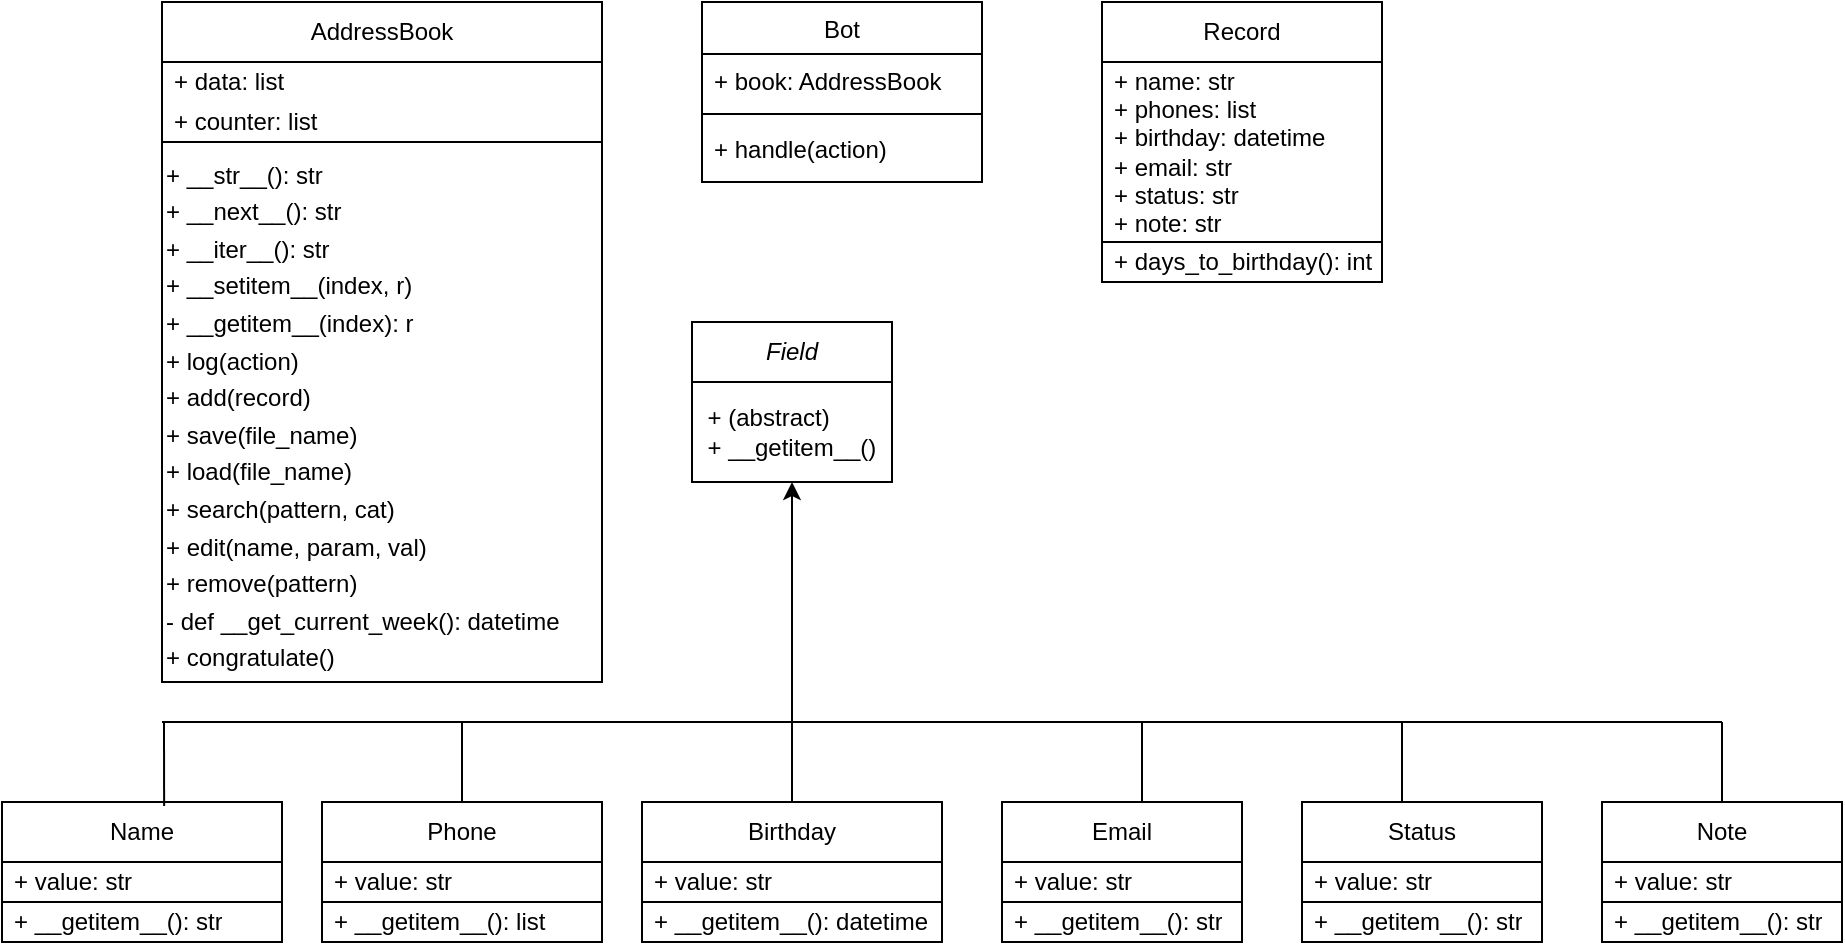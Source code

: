 <mxfile version="22.1.16" type="device">
  <diagram id="C5RBs43oDa-KdzZeNtuy" name="Page-1">
    <mxGraphModel dx="1941" dy="566" grid="1" gridSize="10" guides="1" tooltips="1" connect="1" arrows="1" fold="1" page="1" pageScale="1" pageWidth="827" pageHeight="1169" math="0" shadow="0">
      <root>
        <mxCell id="WIyWlLk6GJQsqaUBKTNV-0" />
        <mxCell id="WIyWlLk6GJQsqaUBKTNV-1" parent="WIyWlLk6GJQsqaUBKTNV-0" />
        <mxCell id="qGvmDK0fnKivZeiD-HAs-0" value="Bot" style="swimlane;fontStyle=0;align=center;verticalAlign=top;childLayout=stackLayout;horizontal=1;startSize=26;horizontalStack=0;resizeParent=1;resizeLast=0;collapsible=1;marginBottom=0;rounded=0;shadow=0;strokeWidth=1;" parent="WIyWlLk6GJQsqaUBKTNV-1" vertex="1">
          <mxGeometry x="30" width="140" height="90" as="geometry">
            <mxRectangle x="230" y="140" width="160" height="26" as="alternateBounds" />
          </mxGeometry>
        </mxCell>
        <mxCell id="qGvmDK0fnKivZeiD-HAs-3" value="+ book: AddressBook" style="text;align=left;verticalAlign=top;spacingLeft=4;spacingRight=4;overflow=hidden;rotatable=0;points=[[0,0.5],[1,0.5]];portConstraint=eastwest;rounded=0;shadow=0;html=0;" parent="qGvmDK0fnKivZeiD-HAs-0" vertex="1">
          <mxGeometry y="26" width="140" height="26" as="geometry" />
        </mxCell>
        <mxCell id="qGvmDK0fnKivZeiD-HAs-4" value="" style="line;html=1;strokeWidth=1;align=left;verticalAlign=middle;spacingTop=-1;spacingLeft=3;spacingRight=3;rotatable=0;labelPosition=right;points=[];portConstraint=eastwest;" parent="qGvmDK0fnKivZeiD-HAs-0" vertex="1">
          <mxGeometry y="52" width="140" height="8" as="geometry" />
        </mxCell>
        <mxCell id="qGvmDK0fnKivZeiD-HAs-6" value="+ handle(action)" style="text;align=left;verticalAlign=top;spacingLeft=4;spacingRight=4;overflow=hidden;rotatable=0;points=[[0,0.5],[1,0.5]];portConstraint=eastwest;rounded=0;shadow=0;html=0;" parent="qGvmDK0fnKivZeiD-HAs-0" vertex="1">
          <mxGeometry y="60" width="140" height="26" as="geometry" />
        </mxCell>
        <mxCell id="qGvmDK0fnKivZeiD-HAs-7" value="AddressBook" style="swimlane;fontStyle=0;childLayout=stackLayout;horizontal=1;startSize=30;horizontalStack=0;resizeParent=1;resizeParentMax=0;resizeLast=0;collapsible=1;marginBottom=0;whiteSpace=wrap;html=1;strokeColor=default;align=center;" parent="WIyWlLk6GJQsqaUBKTNV-1" vertex="1">
          <mxGeometry x="-240" width="220" height="340" as="geometry" />
        </mxCell>
        <mxCell id="qGvmDK0fnKivZeiD-HAs-8" value="+ data: list" style="text;strokeColor=none;fillColor=none;align=left;verticalAlign=middle;spacingLeft=4;spacingRight=4;overflow=hidden;points=[[0,0.5],[1,0.5]];portConstraint=eastwest;rotatable=0;whiteSpace=wrap;html=1;" parent="qGvmDK0fnKivZeiD-HAs-7" vertex="1">
          <mxGeometry y="30" width="220" height="20" as="geometry" />
        </mxCell>
        <mxCell id="qGvmDK0fnKivZeiD-HAs-9" value="+ counter: list" style="text;strokeColor=none;fillColor=none;align=left;verticalAlign=middle;spacingLeft=4;spacingRight=4;overflow=hidden;points=[[0,0.5],[1,0.5]];portConstraint=eastwest;rotatable=1;whiteSpace=wrap;html=1;movable=1;resizable=1;deletable=1;editable=1;locked=0;connectable=1;" parent="qGvmDK0fnKivZeiD-HAs-7" vertex="1">
          <mxGeometry y="50" width="220" height="20" as="geometry" />
        </mxCell>
        <mxCell id="qGvmDK0fnKivZeiD-HAs-30" value="&lt;div style=&quot;line-height: 155%;&quot;&gt;&lt;div style=&quot;line-height: 155%;&quot;&gt;+ __str__(): str&lt;/div&gt;&lt;div style=&quot;line-height: 155%;&quot;&gt;+ __next__(): str&lt;/div&gt;&lt;div style=&quot;line-height: 155%;&quot;&gt;+ __iter__(): str&lt;/div&gt;&lt;div style=&quot;line-height: 155%;&quot;&gt;+ __setitem__(index, r)&lt;/div&gt;&lt;div style=&quot;line-height: 155%;&quot;&gt;+ __getitem__(index): r&lt;/div&gt;&lt;div style=&quot;line-height: 155%;&quot;&gt;+ log(action)&lt;/div&gt;&lt;div style=&quot;line-height: 155%;&quot;&gt;+ add(record)&lt;/div&gt;&lt;div style=&quot;line-height: 155%;&quot;&gt;+ save(file_name)&lt;/div&gt;&lt;div style=&quot;line-height: 155%;&quot;&gt;+ load(file_name)&lt;/div&gt;&lt;div style=&quot;line-height: 155%;&quot;&gt;+ search(pattern, cat)&lt;/div&gt;&lt;div style=&quot;line-height: 155%;&quot;&gt;+ edit(name, param, val)&lt;/div&gt;&lt;div style=&quot;line-height: 155%;&quot;&gt;+ remove(pattern)&lt;/div&gt;&lt;div style=&quot;line-height: 155%;&quot;&gt;- def __get_current_week(): datetime&lt;br&gt;&lt;/div&gt;&lt;div style=&quot;line-height: 155%;&quot;&gt;+ congratulate()&lt;/div&gt;&lt;/div&gt;" style="text;html=1;align=left;verticalAlign=bottom;resizable=1;points=[];autosize=1;strokeColor=default;fillColor=none;fontSize=12;fontFamily=Helvetica;fontColor=default;movable=1;rotatable=1;deletable=1;editable=1;locked=0;connectable=1;" parent="qGvmDK0fnKivZeiD-HAs-7" vertex="1">
          <mxGeometry y="70" width="220" height="270" as="geometry" />
        </mxCell>
        <mxCell id="qGvmDK0fnKivZeiD-HAs-32" value="Record" style="swimlane;fontStyle=0;childLayout=stackLayout;horizontal=1;startSize=30;horizontalStack=0;resizeParent=1;resizeParentMax=0;resizeLast=0;collapsible=1;marginBottom=0;whiteSpace=wrap;html=1;align=center;verticalAlign=middle;spacingLeft=4;spacingRight=4;fontFamily=Helvetica;fontSize=12;fontColor=default;fillColor=none;gradientColor=none;" parent="WIyWlLk6GJQsqaUBKTNV-1" vertex="1">
          <mxGeometry x="230" width="140" height="140" as="geometry" />
        </mxCell>
        <mxCell id="qGvmDK0fnKivZeiD-HAs-33" value="&lt;div&gt;+ name: str&lt;/div&gt;&lt;div&gt;+ phones: list&lt;/div&gt;&lt;div&gt;+ birthday: datetime&lt;/div&gt;&lt;div&gt;+ email: str&lt;/div&gt;&lt;div&gt;+ status: str&lt;/div&gt;&lt;div&gt;+ note: str&lt;/div&gt;&lt;div&gt;&amp;nbsp;&lt;/div&gt;" style="text;strokeColor=none;fillColor=none;align=left;verticalAlign=middle;spacingLeft=4;spacingRight=4;overflow=hidden;points=[[0,0.5],[1,0.5]];portConstraint=eastwest;rotatable=0;whiteSpace=wrap;html=1;fontSize=12;fontFamily=Helvetica;fontColor=default;" parent="qGvmDK0fnKivZeiD-HAs-32" vertex="1">
          <mxGeometry y="30" width="140" height="90" as="geometry" />
        </mxCell>
        <mxCell id="qGvmDK0fnKivZeiD-HAs-38" value="+ days_to_birthday(): int" style="text;strokeColor=default;fillColor=none;align=left;verticalAlign=middle;spacingLeft=4;spacingRight=4;overflow=hidden;points=[[0,0.5],[1,0.5]];portConstraint=eastwest;rotatable=0;whiteSpace=wrap;html=1;fontSize=12;fontFamily=Helvetica;fontColor=default;" parent="qGvmDK0fnKivZeiD-HAs-32" vertex="1">
          <mxGeometry y="120" width="140" height="20" as="geometry" />
        </mxCell>
        <mxCell id="qGvmDK0fnKivZeiD-HAs-39" value="&lt;i&gt;Field&lt;/i&gt;" style="swimlane;fontStyle=0;childLayout=stackLayout;horizontal=1;startSize=30;horizontalStack=0;resizeParent=1;resizeParentMax=0;resizeLast=0;collapsible=1;marginBottom=0;whiteSpace=wrap;html=1;align=center;verticalAlign=middle;spacingLeft=4;spacingRight=4;fontFamily=Helvetica;fontSize=12;fontColor=default;fillColor=none;gradientColor=none;" parent="WIyWlLk6GJQsqaUBKTNV-1" vertex="1">
          <mxGeometry x="25" y="160" width="100" height="80" as="geometry" />
        </mxCell>
        <mxCell id="qGvmDK0fnKivZeiD-HAs-40" value="&lt;div style=&quot;text-align: left;&quot;&gt;&lt;span style=&quot;background-color: initial;&quot;&gt;+ (abstract)&amp;nbsp;&amp;nbsp;&lt;/span&gt;&lt;/div&gt;&lt;div style=&quot;text-align: left;&quot;&gt;&lt;span style=&quot;background-color: initial;&quot;&gt;+ __getitem__()&lt;/span&gt;&lt;br&gt;&lt;/div&gt;" style="text;strokeColor=none;fillColor=none;align=center;verticalAlign=middle;spacingLeft=4;spacingRight=4;overflow=hidden;points=[[0,0.5],[1,0.5]];portConstraint=eastwest;rotatable=0;whiteSpace=wrap;html=1;fontSize=12;fontFamily=Helvetica;fontColor=default;" parent="qGvmDK0fnKivZeiD-HAs-39" vertex="1">
          <mxGeometry y="30" width="100" height="50" as="geometry" />
        </mxCell>
        <mxCell id="qGvmDK0fnKivZeiD-HAs-43" value="Name" style="swimlane;fontStyle=0;childLayout=stackLayout;horizontal=1;startSize=30;horizontalStack=0;resizeParent=1;resizeParentMax=0;resizeLast=0;collapsible=1;marginBottom=0;whiteSpace=wrap;html=1;align=center;verticalAlign=middle;spacingLeft=4;spacingRight=4;fontFamily=Helvetica;fontSize=12;fontColor=default;fillColor=none;gradientColor=none;" parent="WIyWlLk6GJQsqaUBKTNV-1" vertex="1">
          <mxGeometry x="-320" y="400" width="140" height="70" as="geometry" />
        </mxCell>
        <mxCell id="qGvmDK0fnKivZeiD-HAs-44" value="+ value: str" style="text;strokeColor=none;fillColor=none;align=left;verticalAlign=middle;spacingLeft=4;spacingRight=4;overflow=hidden;points=[[0,0.5],[1,0.5]];portConstraint=eastwest;rotatable=0;whiteSpace=wrap;html=1;fontSize=12;fontFamily=Helvetica;fontColor=default;" parent="qGvmDK0fnKivZeiD-HAs-43" vertex="1">
          <mxGeometry y="30" width="140" height="20" as="geometry" />
        </mxCell>
        <mxCell id="qGvmDK0fnKivZeiD-HAs-45" value="+ __getitem__(): str" style="text;strokeColor=default;fillColor=none;align=left;verticalAlign=middle;spacingLeft=4;spacingRight=4;overflow=hidden;points=[[0,0.5],[1,0.5]];portConstraint=eastwest;rotatable=0;whiteSpace=wrap;html=1;fontSize=12;fontFamily=Helvetica;fontColor=default;" parent="qGvmDK0fnKivZeiD-HAs-43" vertex="1">
          <mxGeometry y="50" width="140" height="20" as="geometry" />
        </mxCell>
        <mxCell id="0cbJzk30ChMLshQXaokj-0" value="Phone" style="swimlane;fontStyle=0;childLayout=stackLayout;horizontal=1;startSize=30;horizontalStack=0;resizeParent=1;resizeParentMax=0;resizeLast=0;collapsible=1;marginBottom=0;whiteSpace=wrap;html=1;align=center;verticalAlign=middle;spacingLeft=4;spacingRight=4;fontFamily=Helvetica;fontSize=12;fontColor=default;fillColor=none;gradientColor=none;" vertex="1" parent="WIyWlLk6GJQsqaUBKTNV-1">
          <mxGeometry x="-160" y="400" width="140" height="70" as="geometry" />
        </mxCell>
        <mxCell id="0cbJzk30ChMLshQXaokj-1" value="+ value: str" style="text;strokeColor=none;fillColor=none;align=left;verticalAlign=middle;spacingLeft=4;spacingRight=4;overflow=hidden;points=[[0,0.5],[1,0.5]];portConstraint=eastwest;rotatable=0;whiteSpace=wrap;html=1;fontSize=12;fontFamily=Helvetica;fontColor=default;" vertex="1" parent="0cbJzk30ChMLshQXaokj-0">
          <mxGeometry y="30" width="140" height="20" as="geometry" />
        </mxCell>
        <mxCell id="0cbJzk30ChMLshQXaokj-2" value="+ __getitem__(): list" style="text;strokeColor=default;fillColor=none;align=left;verticalAlign=middle;spacingLeft=4;spacingRight=4;overflow=hidden;points=[[0,0.5],[1,0.5]];portConstraint=eastwest;rotatable=0;whiteSpace=wrap;html=1;fontSize=12;fontFamily=Helvetica;fontColor=default;" vertex="1" parent="0cbJzk30ChMLshQXaokj-0">
          <mxGeometry y="50" width="140" height="20" as="geometry" />
        </mxCell>
        <mxCell id="0cbJzk30ChMLshQXaokj-28" style="edgeStyle=orthogonalEdgeStyle;rounded=0;orthogonalLoop=1;jettySize=auto;html=1;" edge="1" parent="WIyWlLk6GJQsqaUBKTNV-1" source="0cbJzk30ChMLshQXaokj-3">
          <mxGeometry relative="1" as="geometry">
            <mxPoint x="75" y="240" as="targetPoint" />
          </mxGeometry>
        </mxCell>
        <mxCell id="0cbJzk30ChMLshQXaokj-3" value="Birthday" style="swimlane;fontStyle=0;childLayout=stackLayout;horizontal=1;startSize=30;horizontalStack=0;resizeParent=1;resizeParentMax=0;resizeLast=0;collapsible=1;marginBottom=0;whiteSpace=wrap;html=1;align=center;verticalAlign=middle;spacingLeft=4;spacingRight=4;fontFamily=Helvetica;fontSize=12;fontColor=default;fillColor=none;gradientColor=none;" vertex="1" parent="WIyWlLk6GJQsqaUBKTNV-1">
          <mxGeometry y="400" width="150" height="70" as="geometry" />
        </mxCell>
        <mxCell id="0cbJzk30ChMLshQXaokj-4" value="+ value: str" style="text;strokeColor=none;fillColor=none;align=left;verticalAlign=middle;spacingLeft=4;spacingRight=4;overflow=hidden;points=[[0,0.5],[1,0.5]];portConstraint=eastwest;rotatable=0;whiteSpace=wrap;html=1;fontSize=12;fontFamily=Helvetica;fontColor=default;" vertex="1" parent="0cbJzk30ChMLshQXaokj-3">
          <mxGeometry y="30" width="150" height="20" as="geometry" />
        </mxCell>
        <mxCell id="0cbJzk30ChMLshQXaokj-5" value="+ __getitem__(): datetime" style="text;strokeColor=default;fillColor=none;align=left;verticalAlign=middle;spacingLeft=4;spacingRight=4;overflow=hidden;points=[[0,0.5],[1,0.5]];portConstraint=eastwest;rotatable=0;whiteSpace=wrap;html=1;fontSize=12;fontFamily=Helvetica;fontColor=default;" vertex="1" parent="0cbJzk30ChMLshQXaokj-3">
          <mxGeometry y="50" width="150" height="20" as="geometry" />
        </mxCell>
        <mxCell id="0cbJzk30ChMLshQXaokj-6" value="Email" style="swimlane;fontStyle=0;childLayout=stackLayout;horizontal=1;startSize=30;horizontalStack=0;resizeParent=1;resizeParentMax=0;resizeLast=0;collapsible=1;marginBottom=0;whiteSpace=wrap;html=1;align=center;verticalAlign=middle;spacingLeft=4;spacingRight=4;fontFamily=Helvetica;fontSize=12;fontColor=default;fillColor=none;gradientColor=none;" vertex="1" parent="WIyWlLk6GJQsqaUBKTNV-1">
          <mxGeometry x="180" y="400" width="120" height="70" as="geometry" />
        </mxCell>
        <mxCell id="0cbJzk30ChMLshQXaokj-7" value="+ value: str" style="text;strokeColor=none;fillColor=none;align=left;verticalAlign=middle;spacingLeft=4;spacingRight=4;overflow=hidden;points=[[0,0.5],[1,0.5]];portConstraint=eastwest;rotatable=0;whiteSpace=wrap;html=1;fontSize=12;fontFamily=Helvetica;fontColor=default;" vertex="1" parent="0cbJzk30ChMLshQXaokj-6">
          <mxGeometry y="30" width="120" height="20" as="geometry" />
        </mxCell>
        <mxCell id="0cbJzk30ChMLshQXaokj-8" value="+ __getitem__(): str" style="text;strokeColor=default;fillColor=none;align=left;verticalAlign=middle;spacingLeft=4;spacingRight=4;overflow=hidden;points=[[0,0.5],[1,0.5]];portConstraint=eastwest;rotatable=0;whiteSpace=wrap;html=1;fontSize=12;fontFamily=Helvetica;fontColor=default;" vertex="1" parent="0cbJzk30ChMLshQXaokj-6">
          <mxGeometry y="50" width="120" height="20" as="geometry" />
        </mxCell>
        <mxCell id="0cbJzk30ChMLshQXaokj-9" value="Status" style="swimlane;fontStyle=0;childLayout=stackLayout;horizontal=1;startSize=30;horizontalStack=0;resizeParent=1;resizeParentMax=0;resizeLast=0;collapsible=1;marginBottom=0;whiteSpace=wrap;html=1;align=center;verticalAlign=middle;spacingLeft=4;spacingRight=4;fontFamily=Helvetica;fontSize=12;fontColor=default;fillColor=none;gradientColor=none;" vertex="1" parent="WIyWlLk6GJQsqaUBKTNV-1">
          <mxGeometry x="330" y="400" width="120" height="70" as="geometry" />
        </mxCell>
        <mxCell id="0cbJzk30ChMLshQXaokj-10" value="+ value: str" style="text;strokeColor=none;fillColor=none;align=left;verticalAlign=middle;spacingLeft=4;spacingRight=4;overflow=hidden;points=[[0,0.5],[1,0.5]];portConstraint=eastwest;rotatable=0;whiteSpace=wrap;html=1;fontSize=12;fontFamily=Helvetica;fontColor=default;" vertex="1" parent="0cbJzk30ChMLshQXaokj-9">
          <mxGeometry y="30" width="120" height="20" as="geometry" />
        </mxCell>
        <mxCell id="0cbJzk30ChMLshQXaokj-11" value="+ __getitem__(): str" style="text;strokeColor=default;fillColor=none;align=left;verticalAlign=middle;spacingLeft=4;spacingRight=4;overflow=hidden;points=[[0,0.5],[1,0.5]];portConstraint=eastwest;rotatable=0;whiteSpace=wrap;html=1;fontSize=12;fontFamily=Helvetica;fontColor=default;" vertex="1" parent="0cbJzk30ChMLshQXaokj-9">
          <mxGeometry y="50" width="120" height="20" as="geometry" />
        </mxCell>
        <mxCell id="0cbJzk30ChMLshQXaokj-12" value="Note" style="swimlane;fontStyle=0;childLayout=stackLayout;horizontal=1;startSize=30;horizontalStack=0;resizeParent=1;resizeParentMax=0;resizeLast=0;collapsible=1;marginBottom=0;whiteSpace=wrap;html=1;align=center;verticalAlign=middle;spacingLeft=4;spacingRight=4;fontFamily=Helvetica;fontSize=12;fontColor=default;fillColor=none;gradientColor=none;" vertex="1" parent="WIyWlLk6GJQsqaUBKTNV-1">
          <mxGeometry x="480" y="400" width="120" height="70" as="geometry" />
        </mxCell>
        <mxCell id="0cbJzk30ChMLshQXaokj-13" value="+ value: str" style="text;strokeColor=none;fillColor=none;align=left;verticalAlign=middle;spacingLeft=4;spacingRight=4;overflow=hidden;points=[[0,0.5],[1,0.5]];portConstraint=eastwest;rotatable=0;whiteSpace=wrap;html=1;fontSize=12;fontFamily=Helvetica;fontColor=default;" vertex="1" parent="0cbJzk30ChMLshQXaokj-12">
          <mxGeometry y="30" width="120" height="20" as="geometry" />
        </mxCell>
        <mxCell id="0cbJzk30ChMLshQXaokj-14" value="+ __getitem__(): str" style="text;strokeColor=default;fillColor=none;align=left;verticalAlign=middle;spacingLeft=4;spacingRight=4;overflow=hidden;points=[[0,0.5],[1,0.5]];portConstraint=eastwest;rotatable=0;whiteSpace=wrap;html=1;fontSize=12;fontFamily=Helvetica;fontColor=default;" vertex="1" parent="0cbJzk30ChMLshQXaokj-12">
          <mxGeometry y="50" width="120" height="20" as="geometry" />
        </mxCell>
        <mxCell id="0cbJzk30ChMLshQXaokj-19" value="" style="endArrow=none;html=1;rounded=0;" edge="1" parent="WIyWlLk6GJQsqaUBKTNV-1">
          <mxGeometry width="50" height="50" relative="1" as="geometry">
            <mxPoint x="-240" y="360" as="sourcePoint" />
            <mxPoint x="540" y="360" as="targetPoint" />
          </mxGeometry>
        </mxCell>
        <mxCell id="0cbJzk30ChMLshQXaokj-20" value="" style="endArrow=none;html=1;rounded=0;entryX=0.5;entryY=0;entryDx=0;entryDy=0;" edge="1" parent="WIyWlLk6GJQsqaUBKTNV-1" target="0cbJzk30ChMLshQXaokj-12">
          <mxGeometry width="50" height="50" relative="1" as="geometry">
            <mxPoint x="540" y="360" as="sourcePoint" />
            <mxPoint x="440" y="170" as="targetPoint" />
          </mxGeometry>
        </mxCell>
        <mxCell id="0cbJzk30ChMLshQXaokj-21" value="" style="endArrow=none;html=1;rounded=0;" edge="1" parent="WIyWlLk6GJQsqaUBKTNV-1">
          <mxGeometry width="50" height="50" relative="1" as="geometry">
            <mxPoint x="250" y="400" as="sourcePoint" />
            <mxPoint x="250" y="360" as="targetPoint" />
          </mxGeometry>
        </mxCell>
        <mxCell id="0cbJzk30ChMLshQXaokj-22" value="" style="endArrow=none;html=1;rounded=0;entryX=0.5;entryY=0;entryDx=0;entryDy=0;" edge="1" parent="WIyWlLk6GJQsqaUBKTNV-1" target="0cbJzk30ChMLshQXaokj-0">
          <mxGeometry width="50" height="50" relative="1" as="geometry">
            <mxPoint x="-90" y="360" as="sourcePoint" />
            <mxPoint x="420" y="390" as="targetPoint" />
          </mxGeometry>
        </mxCell>
        <mxCell id="0cbJzk30ChMLshQXaokj-24" value="" style="endArrow=none;html=1;rounded=0;exitX=0.579;exitY=0.029;exitDx=0;exitDy=0;exitPerimeter=0;" edge="1" parent="WIyWlLk6GJQsqaUBKTNV-1" source="qGvmDK0fnKivZeiD-HAs-43">
          <mxGeometry width="50" height="50" relative="1" as="geometry">
            <mxPoint x="80" y="520" as="sourcePoint" />
            <mxPoint x="-239" y="360" as="targetPoint" />
          </mxGeometry>
        </mxCell>
        <mxCell id="0cbJzk30ChMLshQXaokj-29" value="" style="endArrow=none;html=1;rounded=0;" edge="1" parent="WIyWlLk6GJQsqaUBKTNV-1">
          <mxGeometry width="50" height="50" relative="1" as="geometry">
            <mxPoint x="380" y="400" as="sourcePoint" />
            <mxPoint x="380" y="360" as="targetPoint" />
          </mxGeometry>
        </mxCell>
      </root>
    </mxGraphModel>
  </diagram>
</mxfile>
